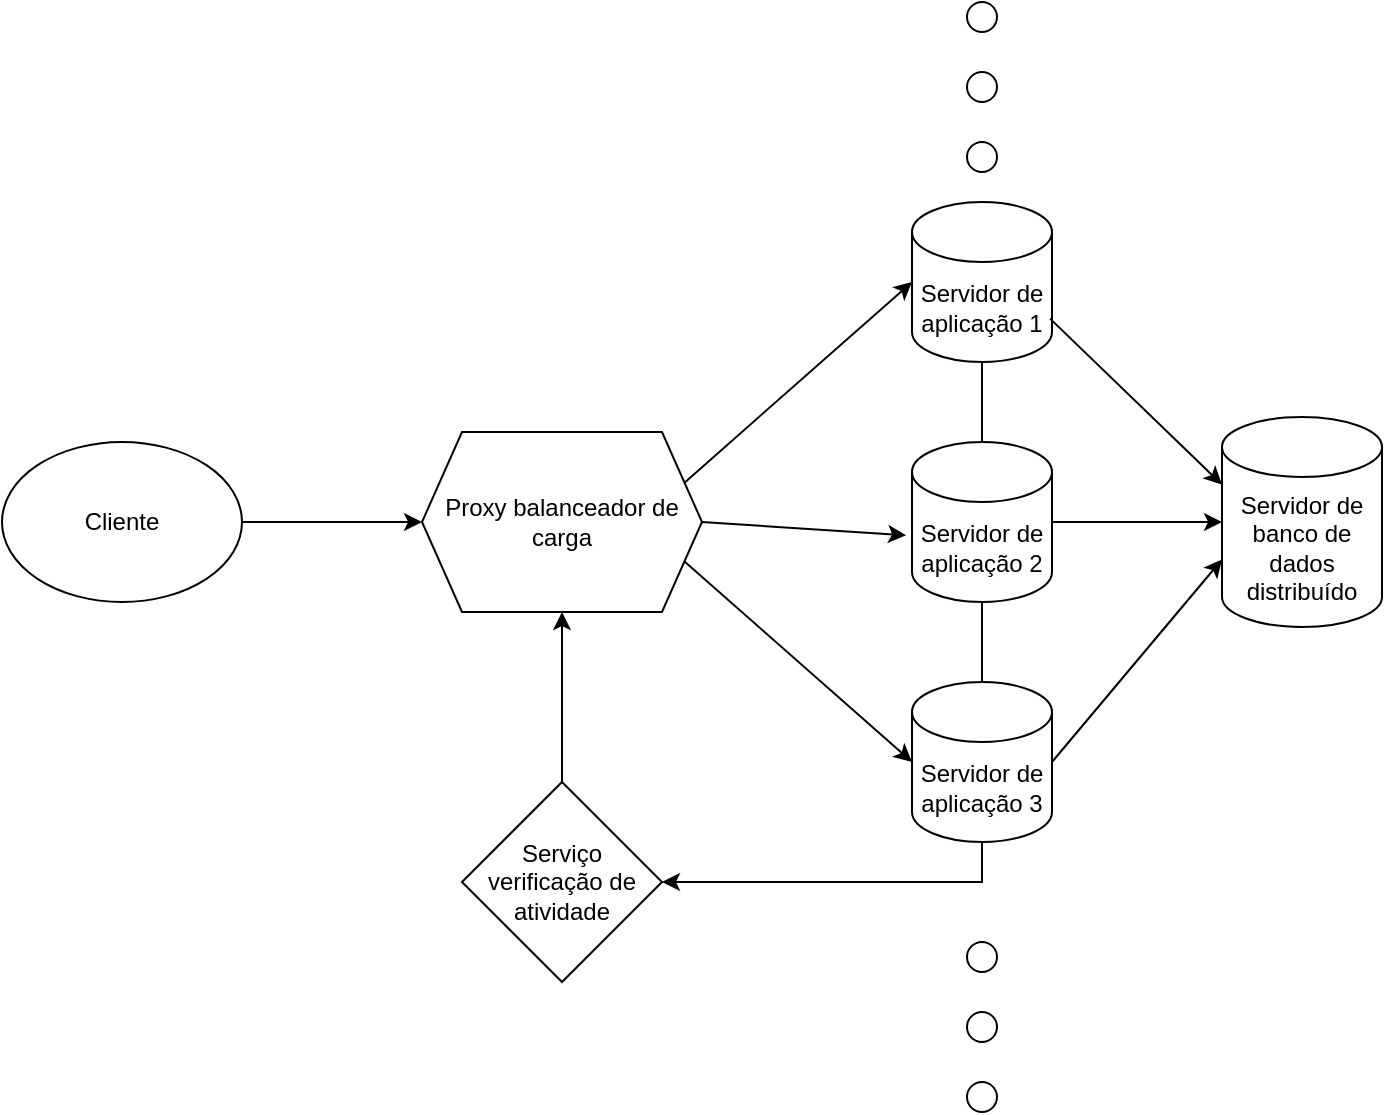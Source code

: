 <mxfile version="24.7.17">
  <diagram name="Page-1" id="fwR26hXOfUo9-WTclWqL">
    <mxGraphModel dx="1195" dy="615" grid="1" gridSize="10" guides="1" tooltips="1" connect="1" arrows="1" fold="1" page="1" pageScale="1" pageWidth="827" pageHeight="1169" math="0" shadow="0">
      <root>
        <mxCell id="0" />
        <mxCell id="1" parent="0" />
        <mxCell id="x3qgA67fyFmxyyH4tWS0-1" value="Cliente" style="ellipse;whiteSpace=wrap;html=1;" vertex="1" parent="1">
          <mxGeometry x="100" y="270" width="120" height="80" as="geometry" />
        </mxCell>
        <mxCell id="x3qgA67fyFmxyyH4tWS0-2" value="Proxy balanceador de carga" style="shape=hexagon;perimeter=hexagonPerimeter2;whiteSpace=wrap;html=1;fixedSize=1;" vertex="1" parent="1">
          <mxGeometry x="310" y="265" width="140" height="90" as="geometry" />
        </mxCell>
        <mxCell id="x3qgA67fyFmxyyH4tWS0-3" value="Serviço verificação de atividade" style="rhombus;whiteSpace=wrap;html=1;" vertex="1" parent="1">
          <mxGeometry x="330" y="440" width="100" height="100" as="geometry" />
        </mxCell>
        <mxCell id="x3qgA67fyFmxyyH4tWS0-4" value="Servidor de aplicação 1" style="shape=cylinder3;whiteSpace=wrap;html=1;boundedLbl=1;backgroundOutline=1;size=15;" vertex="1" parent="1">
          <mxGeometry x="555" y="150" width="70" height="80" as="geometry" />
        </mxCell>
        <mxCell id="x3qgA67fyFmxyyH4tWS0-5" value="Servidor de aplicação 2" style="shape=cylinder3;whiteSpace=wrap;html=1;boundedLbl=1;backgroundOutline=1;size=15;" vertex="1" parent="1">
          <mxGeometry x="555" y="270" width="70" height="80" as="geometry" />
        </mxCell>
        <mxCell id="x3qgA67fyFmxyyH4tWS0-6" value="Servidor de aplicação 3" style="shape=cylinder3;whiteSpace=wrap;html=1;boundedLbl=1;backgroundOutline=1;size=15;" vertex="1" parent="1">
          <mxGeometry x="555" y="390" width="70" height="80" as="geometry" />
        </mxCell>
        <mxCell id="x3qgA67fyFmxyyH4tWS0-7" value="" style="ellipse;whiteSpace=wrap;html=1;aspect=fixed;" vertex="1" parent="1">
          <mxGeometry x="582.5" y="520" width="15" height="15" as="geometry" />
        </mxCell>
        <mxCell id="x3qgA67fyFmxyyH4tWS0-13" value="" style="ellipse;whiteSpace=wrap;html=1;aspect=fixed;" vertex="1" parent="1">
          <mxGeometry x="582.5" y="555" width="15" height="15" as="geometry" />
        </mxCell>
        <mxCell id="x3qgA67fyFmxyyH4tWS0-14" value="" style="ellipse;whiteSpace=wrap;html=1;aspect=fixed;" vertex="1" parent="1">
          <mxGeometry x="582.5" y="590" width="15" height="15" as="geometry" />
        </mxCell>
        <mxCell id="x3qgA67fyFmxyyH4tWS0-15" value="" style="ellipse;whiteSpace=wrap;html=1;aspect=fixed;" vertex="1" parent="1">
          <mxGeometry x="582.5" y="50" width="15" height="15" as="geometry" />
        </mxCell>
        <mxCell id="x3qgA67fyFmxyyH4tWS0-16" value="" style="ellipse;whiteSpace=wrap;html=1;aspect=fixed;" vertex="1" parent="1">
          <mxGeometry x="582.5" y="85" width="15" height="15" as="geometry" />
        </mxCell>
        <mxCell id="x3qgA67fyFmxyyH4tWS0-17" value="" style="ellipse;whiteSpace=wrap;html=1;aspect=fixed;" vertex="1" parent="1">
          <mxGeometry x="582.5" y="120" width="15" height="15" as="geometry" />
        </mxCell>
        <mxCell id="x3qgA67fyFmxyyH4tWS0-21" value="" style="endArrow=classic;html=1;rounded=0;entryX=0;entryY=0.5;entryDx=0;entryDy=0;exitX=1;exitY=0.5;exitDx=0;exitDy=0;" edge="1" parent="1" source="x3qgA67fyFmxyyH4tWS0-1" target="x3qgA67fyFmxyyH4tWS0-2">
          <mxGeometry width="50" height="50" relative="1" as="geometry">
            <mxPoint x="240" y="300" as="sourcePoint" />
            <mxPoint x="290" y="240" as="targetPoint" />
          </mxGeometry>
        </mxCell>
        <mxCell id="x3qgA67fyFmxyyH4tWS0-25" value="" style="endArrow=classic;html=1;rounded=0;exitX=0.986;exitY=0.729;exitDx=0;exitDy=0;exitPerimeter=0;entryX=0;entryY=0;entryDx=0;entryDy=33.75;entryPerimeter=0;" edge="1" parent="1" source="x3qgA67fyFmxyyH4tWS0-4" target="x3qgA67fyFmxyyH4tWS0-35">
          <mxGeometry width="50" height="50" relative="1" as="geometry">
            <mxPoint x="240" y="370" as="sourcePoint" />
            <mxPoint x="700" y="281.25" as="targetPoint" />
          </mxGeometry>
        </mxCell>
        <mxCell id="x3qgA67fyFmxyyH4tWS0-26" value="" style="endArrow=classic;html=1;rounded=0;exitX=1;exitY=0.5;exitDx=0;exitDy=0;exitPerimeter=0;entryX=0;entryY=0.5;entryDx=0;entryDy=0;entryPerimeter=0;" edge="1" parent="1" source="x3qgA67fyFmxyyH4tWS0-5" target="x3qgA67fyFmxyyH4tWS0-35">
          <mxGeometry width="50" height="50" relative="1" as="geometry">
            <mxPoint x="629" y="218" as="sourcePoint" />
            <mxPoint x="700" y="302.5" as="targetPoint" />
          </mxGeometry>
        </mxCell>
        <mxCell id="x3qgA67fyFmxyyH4tWS0-27" value="" style="endArrow=classic;html=1;rounded=0;exitX=1;exitY=0.5;exitDx=0;exitDy=0;exitPerimeter=0;entryX=0;entryY=0;entryDx=0;entryDy=71.25;entryPerimeter=0;" edge="1" parent="1" source="x3qgA67fyFmxyyH4tWS0-6" target="x3qgA67fyFmxyyH4tWS0-35">
          <mxGeometry width="50" height="50" relative="1" as="geometry">
            <mxPoint x="639" y="228" as="sourcePoint" />
            <mxPoint x="700" y="323.75" as="targetPoint" />
          </mxGeometry>
        </mxCell>
        <mxCell id="x3qgA67fyFmxyyH4tWS0-28" value="" style="endArrow=classic;html=1;rounded=0;exitX=1;exitY=0.25;exitDx=0;exitDy=0;entryX=0;entryY=0.5;entryDx=0;entryDy=0;entryPerimeter=0;" edge="1" parent="1" source="x3qgA67fyFmxyyH4tWS0-2" target="x3qgA67fyFmxyyH4tWS0-4">
          <mxGeometry width="50" height="50" relative="1" as="geometry">
            <mxPoint x="450" y="300" as="sourcePoint" />
            <mxPoint x="500" y="250" as="targetPoint" />
          </mxGeometry>
        </mxCell>
        <mxCell id="x3qgA67fyFmxyyH4tWS0-29" value="" style="endArrow=classic;html=1;rounded=0;exitX=1;exitY=0.5;exitDx=0;exitDy=0;entryX=-0.042;entryY=0.583;entryDx=0;entryDy=0;entryPerimeter=0;" edge="1" parent="1" source="x3qgA67fyFmxyyH4tWS0-2" target="x3qgA67fyFmxyyH4tWS0-5">
          <mxGeometry width="50" height="50" relative="1" as="geometry">
            <mxPoint x="460" y="340" as="sourcePoint" />
            <mxPoint x="510" y="290" as="targetPoint" />
          </mxGeometry>
        </mxCell>
        <mxCell id="x3qgA67fyFmxyyH4tWS0-30" value="" style="endArrow=classic;html=1;rounded=0;exitX=1;exitY=0.75;exitDx=0;exitDy=0;entryX=0;entryY=0.5;entryDx=0;entryDy=0;entryPerimeter=0;" edge="1" parent="1" source="x3qgA67fyFmxyyH4tWS0-2" target="x3qgA67fyFmxyyH4tWS0-6">
          <mxGeometry width="50" height="50" relative="1" as="geometry">
            <mxPoint x="450" y="320" as="sourcePoint" />
            <mxPoint x="567" y="327" as="targetPoint" />
          </mxGeometry>
        </mxCell>
        <mxCell id="x3qgA67fyFmxyyH4tWS0-31" value="" style="endArrow=none;html=1;rounded=0;entryX=0.5;entryY=1;entryDx=0;entryDy=0;entryPerimeter=0;exitX=0.5;exitY=0;exitDx=0;exitDy=0;exitPerimeter=0;" edge="1" parent="1" source="x3qgA67fyFmxyyH4tWS0-5" target="x3qgA67fyFmxyyH4tWS0-4">
          <mxGeometry width="50" height="50" relative="1" as="geometry">
            <mxPoint x="570" y="290" as="sourcePoint" />
            <mxPoint x="620" y="240" as="targetPoint" />
          </mxGeometry>
        </mxCell>
        <mxCell id="x3qgA67fyFmxyyH4tWS0-32" value="" style="endArrow=none;html=1;rounded=0;entryX=0.5;entryY=1;entryDx=0;entryDy=0;entryPerimeter=0;exitX=0.5;exitY=0;exitDx=0;exitDy=0;exitPerimeter=0;" edge="1" parent="1" source="x3qgA67fyFmxyyH4tWS0-6" target="x3qgA67fyFmxyyH4tWS0-5">
          <mxGeometry width="50" height="50" relative="1" as="geometry">
            <mxPoint x="600" y="280" as="sourcePoint" />
            <mxPoint x="600" y="240" as="targetPoint" />
          </mxGeometry>
        </mxCell>
        <mxCell id="x3qgA67fyFmxyyH4tWS0-34" value="" style="endArrow=classic;html=1;rounded=0;exitX=0.5;exitY=1;exitDx=0;exitDy=0;exitPerimeter=0;entryX=1;entryY=0.5;entryDx=0;entryDy=0;" edge="1" parent="1" source="x3qgA67fyFmxyyH4tWS0-6" target="x3qgA67fyFmxyyH4tWS0-3">
          <mxGeometry width="50" height="50" relative="1" as="geometry">
            <mxPoint x="480" y="510" as="sourcePoint" />
            <mxPoint x="590" y="510" as="targetPoint" />
            <Array as="points">
              <mxPoint x="590" y="490" />
            </Array>
          </mxGeometry>
        </mxCell>
        <mxCell id="x3qgA67fyFmxyyH4tWS0-35" value="Servidor de banco de dados distribuído" style="shape=cylinder3;whiteSpace=wrap;html=1;boundedLbl=1;backgroundOutline=1;size=15;" vertex="1" parent="1">
          <mxGeometry x="710" y="257.5" width="80" height="105" as="geometry" />
        </mxCell>
        <mxCell id="x3qgA67fyFmxyyH4tWS0-36" value="" style="endArrow=classic;html=1;rounded=0;exitX=0.5;exitY=0;exitDx=0;exitDy=0;entryX=0.5;entryY=1;entryDx=0;entryDy=0;" edge="1" parent="1" source="x3qgA67fyFmxyyH4tWS0-3" target="x3qgA67fyFmxyyH4tWS0-2">
          <mxGeometry width="50" height="50" relative="1" as="geometry">
            <mxPoint x="360" y="450" as="sourcePoint" />
            <mxPoint x="410" y="400" as="targetPoint" />
          </mxGeometry>
        </mxCell>
      </root>
    </mxGraphModel>
  </diagram>
</mxfile>
